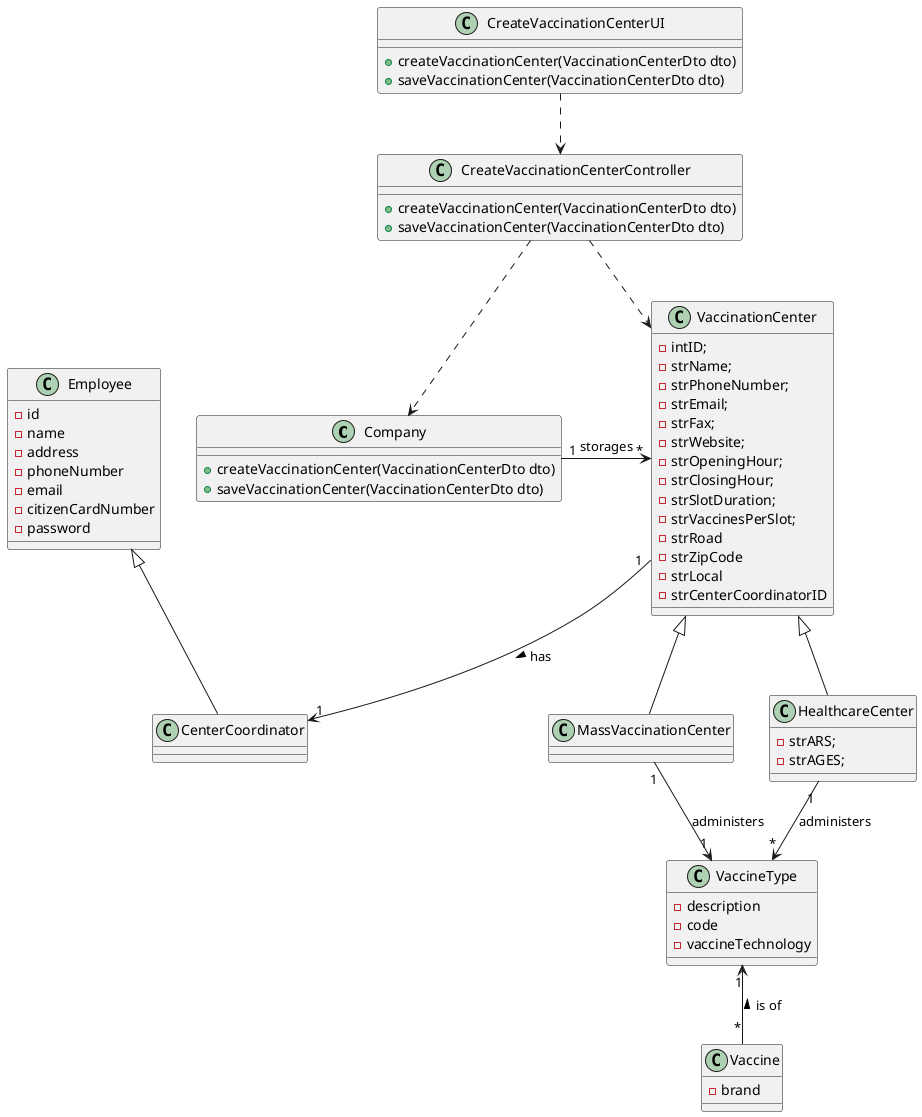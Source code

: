 @startuml
'https://plantuml.com/class-diagram
'!pragma layout smetana

class Company {
+createVaccinationCenter(VaccinationCenterDto dto)
+saveVaccinationCenter(VaccinationCenterDto dto)
}

class VaccinationCenter {
-intID;
-strName;
-strPhoneNumber;
-strEmail;
-strFax;
-strWebsite;
-strOpeningHour;
-strClosingHour;
-strSlotDuration;
-strVaccinesPerSlot;
-strRoad
-strZipCode
-strLocal
-strCenterCoordinatorID
}

class CenterCoordinator{

}

class VaccineType{
-description
-code
-vaccineTechnology
}

class Vaccine{
-brand
}

class Employee{
-id
-name
-address
-phoneNumber
-email
-citizenCardNumber
-password
}

class MassVaccinationCenter{
}

class HealthcareCenter{
-strARS;
-strAGES;
}

class CreateVaccinationCenterUI{
+createVaccinationCenter(VaccinationCenterDto dto)
+saveVaccinationCenter(VaccinationCenterDto dto)
}

class CreateVaccinationCenterController{
+createVaccinationCenter(VaccinationCenterDto dto)
+saveVaccinationCenter(VaccinationCenterDto dto)
}

CreateVaccinationCenterUI ..> CreateVaccinationCenterController
CreateVaccinationCenterController ..> Company
Company "1" -> "*" VaccinationCenter : storages
CreateVaccinationCenterController ..> VaccinationCenter
VaccinationCenter "1" --> "1" CenterCoordinator : has >
VaccinationCenter <|-- MassVaccinationCenter
VaccinationCenter <|-- HealthcareCenter
Employee <|-- CenterCoordinator
MassVaccinationCenter "1" --> "1" VaccineType: administers
HealthcareCenter "1" -down-> "*" VaccineType: administers
VaccineType "1" <-down- "*" Vaccine: is of <

@enduml